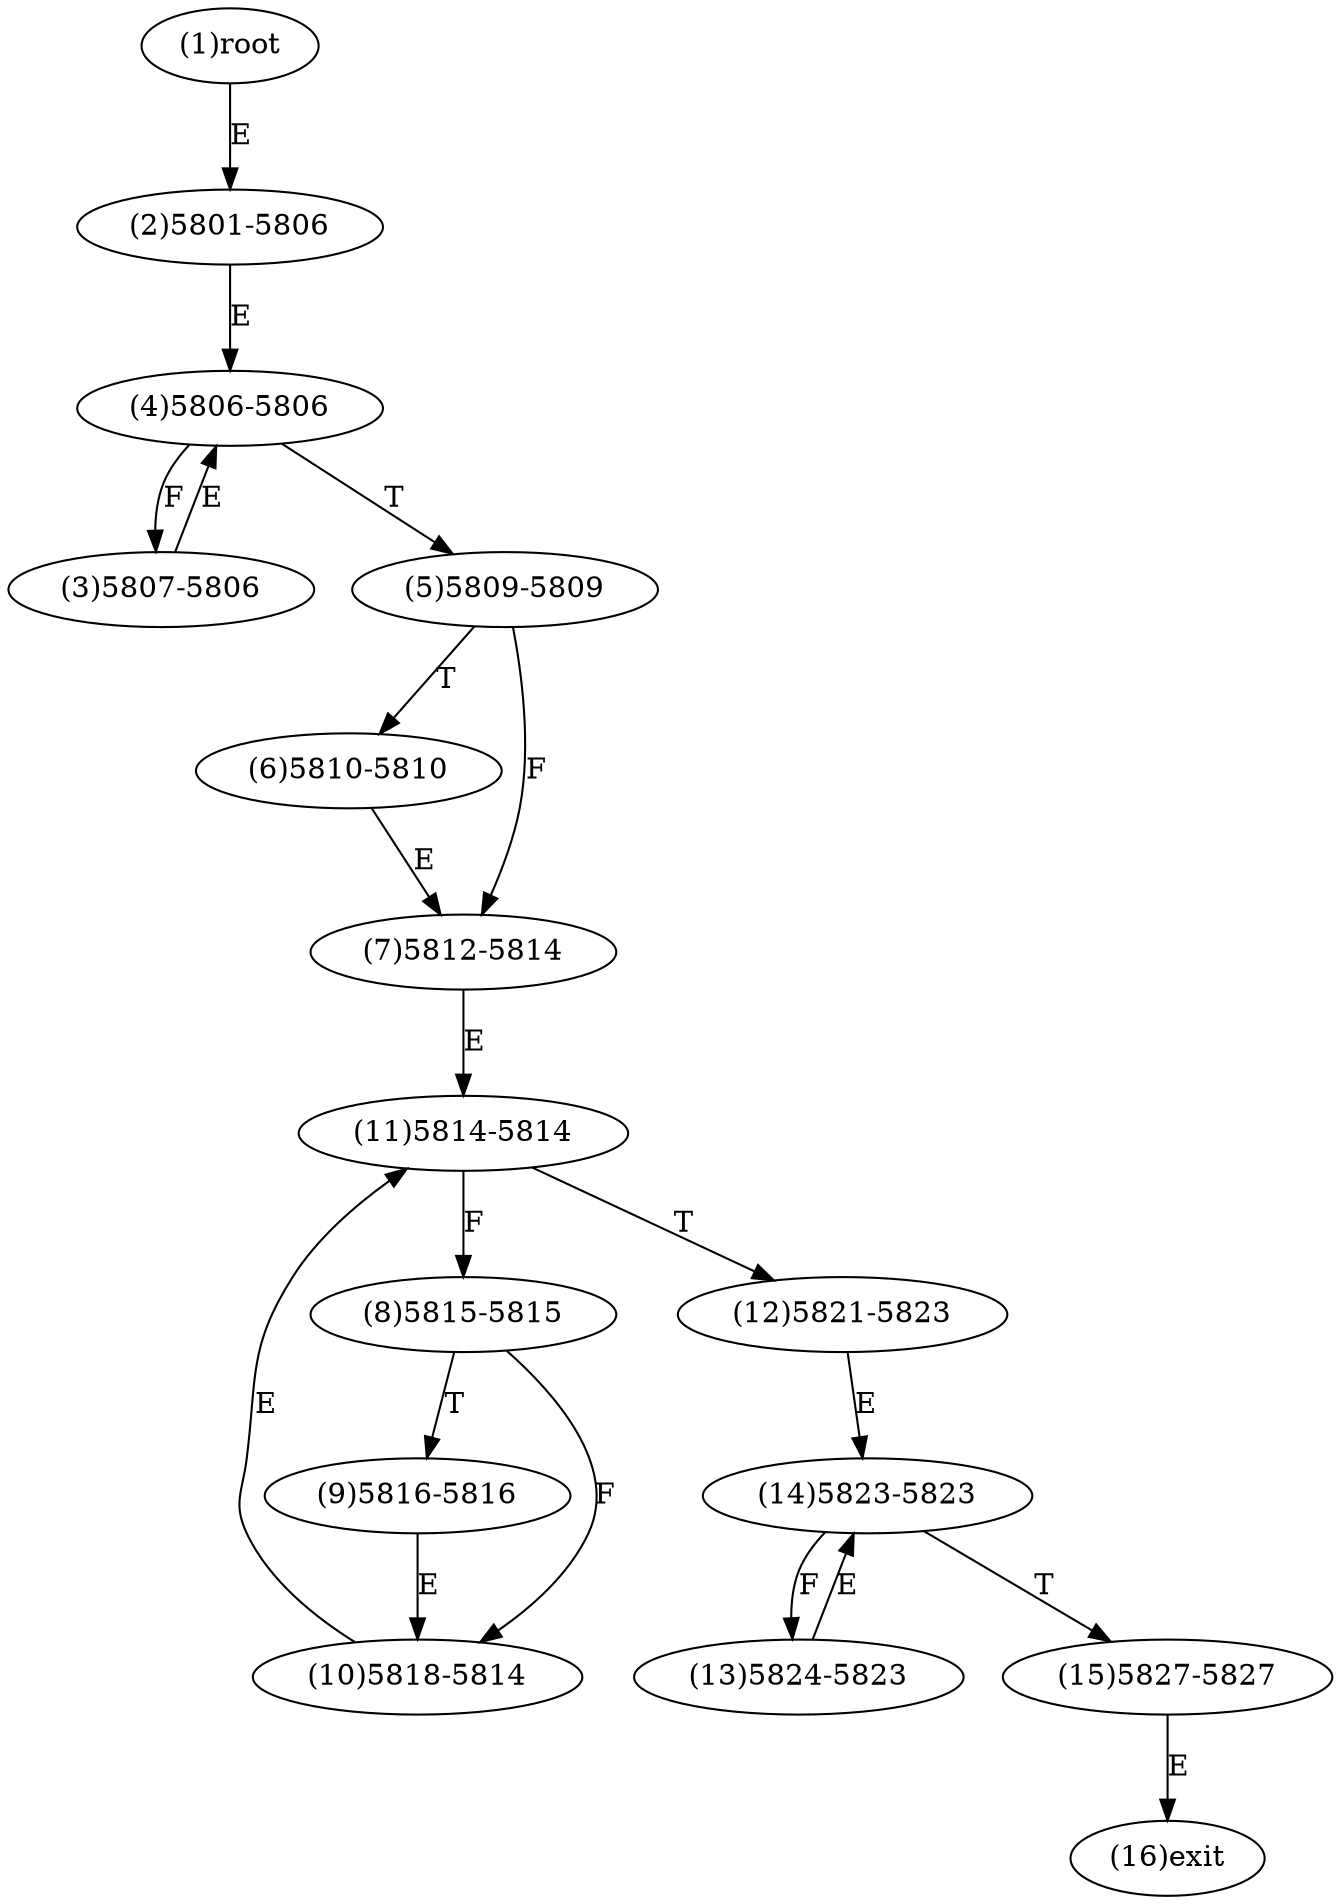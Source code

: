 digraph "" { 
1[ label="(1)root"];
2[ label="(2)5801-5806"];
3[ label="(3)5807-5806"];
4[ label="(4)5806-5806"];
5[ label="(5)5809-5809"];
6[ label="(6)5810-5810"];
7[ label="(7)5812-5814"];
8[ label="(8)5815-5815"];
9[ label="(9)5816-5816"];
10[ label="(10)5818-5814"];
11[ label="(11)5814-5814"];
12[ label="(12)5821-5823"];
13[ label="(13)5824-5823"];
14[ label="(14)5823-5823"];
15[ label="(15)5827-5827"];
16[ label="(16)exit"];
1->2[ label="E"];
2->4[ label="E"];
3->4[ label="E"];
4->3[ label="F"];
4->5[ label="T"];
5->7[ label="F"];
5->6[ label="T"];
6->7[ label="E"];
7->11[ label="E"];
8->10[ label="F"];
8->9[ label="T"];
9->10[ label="E"];
10->11[ label="E"];
11->8[ label="F"];
11->12[ label="T"];
12->14[ label="E"];
13->14[ label="E"];
14->13[ label="F"];
14->15[ label="T"];
15->16[ label="E"];
}